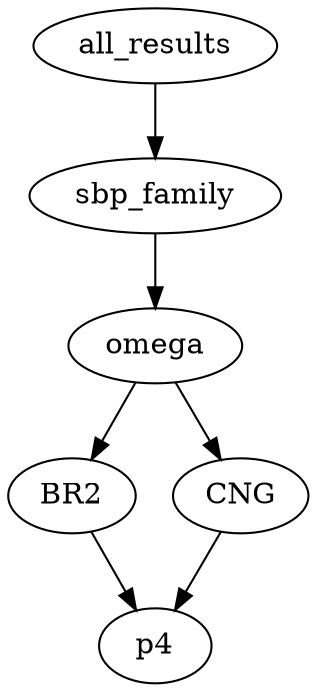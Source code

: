 digraph tree {
    "all_results";
    "sbp_family";
    "omega";
    "BR2";
    "p4";
    "CNG";
    "p4";
    "all_results" -> "sbp_family";
    "sbp_family" -> "omega";
    "omega" -> "BR2";
    "omega" -> "CNG";
    "BR2" -> "p4";
    "CNG" -> "p4";
}

